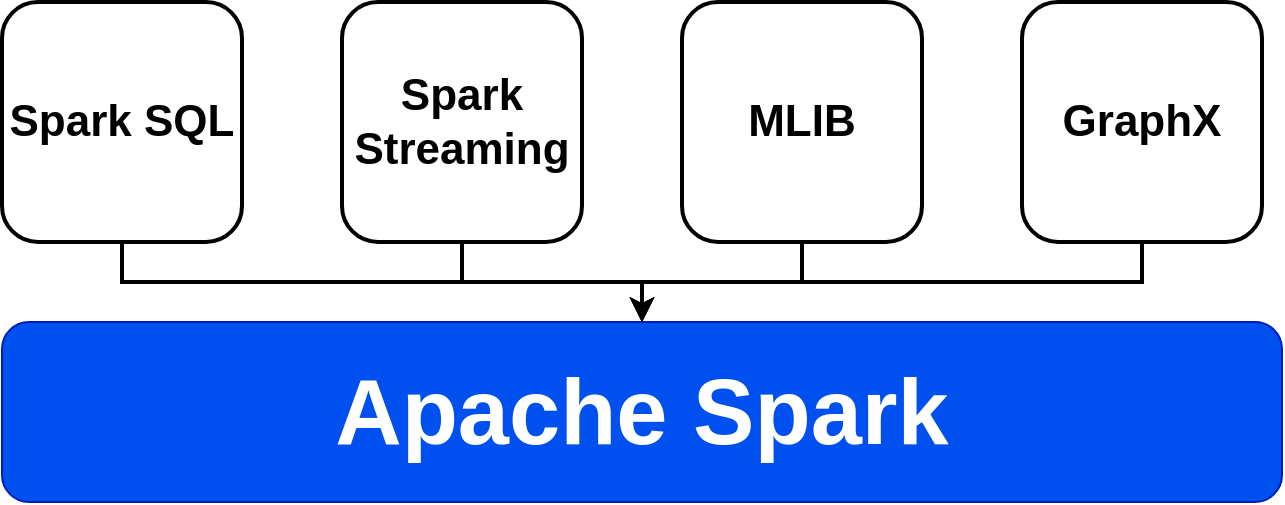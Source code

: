 <mxfile version="11.1.4" type="device"><diagram id="6PQc_ErZGyrIf0k93sC-" name="Page-1"><mxGraphModel dx="866" dy="483" grid="1" gridSize="10" guides="1" tooltips="1" connect="1" arrows="1" fold="1" page="1" pageScale="1" pageWidth="827" pageHeight="1169" math="0" shadow="0"><root><mxCell id="0"/><mxCell id="1" parent="0"/><mxCell id="Jxp7Il2TRaMsrZ9EqWT3-1" value="Apache Spark" style="rounded=1;whiteSpace=wrap;html=1;fillColor=#0050ef;strokeColor=#001DBC;fontColor=#ffffff;fontStyle=1;fontSize=46;" vertex="1" parent="1"><mxGeometry x="70" y="260" width="640" height="90" as="geometry"/></mxCell><mxCell id="Jxp7Il2TRaMsrZ9EqWT3-12" value="" style="edgeStyle=orthogonalEdgeStyle;rounded=0;orthogonalLoop=1;jettySize=auto;html=1;fontSize=22;strokeWidth=2;" edge="1" parent="1" source="Jxp7Il2TRaMsrZ9EqWT3-2" target="Jxp7Il2TRaMsrZ9EqWT3-1"><mxGeometry relative="1" as="geometry"/></mxCell><mxCell id="Jxp7Il2TRaMsrZ9EqWT3-2" value="&lt;font style=&quot;font-size: 22px;&quot;&gt;Spark SQL&lt;/font&gt;" style="rounded=1;whiteSpace=wrap;html=1;fontSize=22;strokeWidth=2;fontStyle=1" vertex="1" parent="1"><mxGeometry x="70" y="100" width="120" height="120" as="geometry"/></mxCell><mxCell id="Jxp7Il2TRaMsrZ9EqWT3-13" value="" style="edgeStyle=orthogonalEdgeStyle;rounded=0;orthogonalLoop=1;jettySize=auto;html=1;fontSize=22;strokeWidth=2;" edge="1" parent="1" source="Jxp7Il2TRaMsrZ9EqWT3-3" target="Jxp7Il2TRaMsrZ9EqWT3-1"><mxGeometry relative="1" as="geometry"/></mxCell><mxCell id="Jxp7Il2TRaMsrZ9EqWT3-3" value="Spark Streaming" style="rounded=1;whiteSpace=wrap;html=1;fontSize=22;strokeWidth=2;fontStyle=1" vertex="1" parent="1"><mxGeometry x="240" y="100" width="120" height="120" as="geometry"/></mxCell><mxCell id="Jxp7Il2TRaMsrZ9EqWT3-14" value="" style="edgeStyle=orthogonalEdgeStyle;rounded=0;orthogonalLoop=1;jettySize=auto;html=1;fontSize=22;strokeWidth=2;" edge="1" parent="1" source="Jxp7Il2TRaMsrZ9EqWT3-4" target="Jxp7Il2TRaMsrZ9EqWT3-1"><mxGeometry relative="1" as="geometry"/></mxCell><mxCell id="Jxp7Il2TRaMsrZ9EqWT3-4" value="MLIB" style="rounded=1;whiteSpace=wrap;html=1;fontSize=22;strokeWidth=2;fontStyle=1" vertex="1" parent="1"><mxGeometry x="410" y="100" width="120" height="120" as="geometry"/></mxCell><mxCell id="Jxp7Il2TRaMsrZ9EqWT3-15" value="" style="edgeStyle=orthogonalEdgeStyle;rounded=0;orthogonalLoop=1;jettySize=auto;html=1;fontSize=22;strokeWidth=2;" edge="1" parent="1" source="Jxp7Il2TRaMsrZ9EqWT3-5" target="Jxp7Il2TRaMsrZ9EqWT3-1"><mxGeometry relative="1" as="geometry"/></mxCell><mxCell id="Jxp7Il2TRaMsrZ9EqWT3-5" value="GraphX" style="rounded=1;whiteSpace=wrap;html=1;fontSize=22;strokeWidth=2;fontStyle=1" vertex="1" parent="1"><mxGeometry x="580" y="100" width="120" height="120" as="geometry"/></mxCell></root></mxGraphModel></diagram></mxfile>